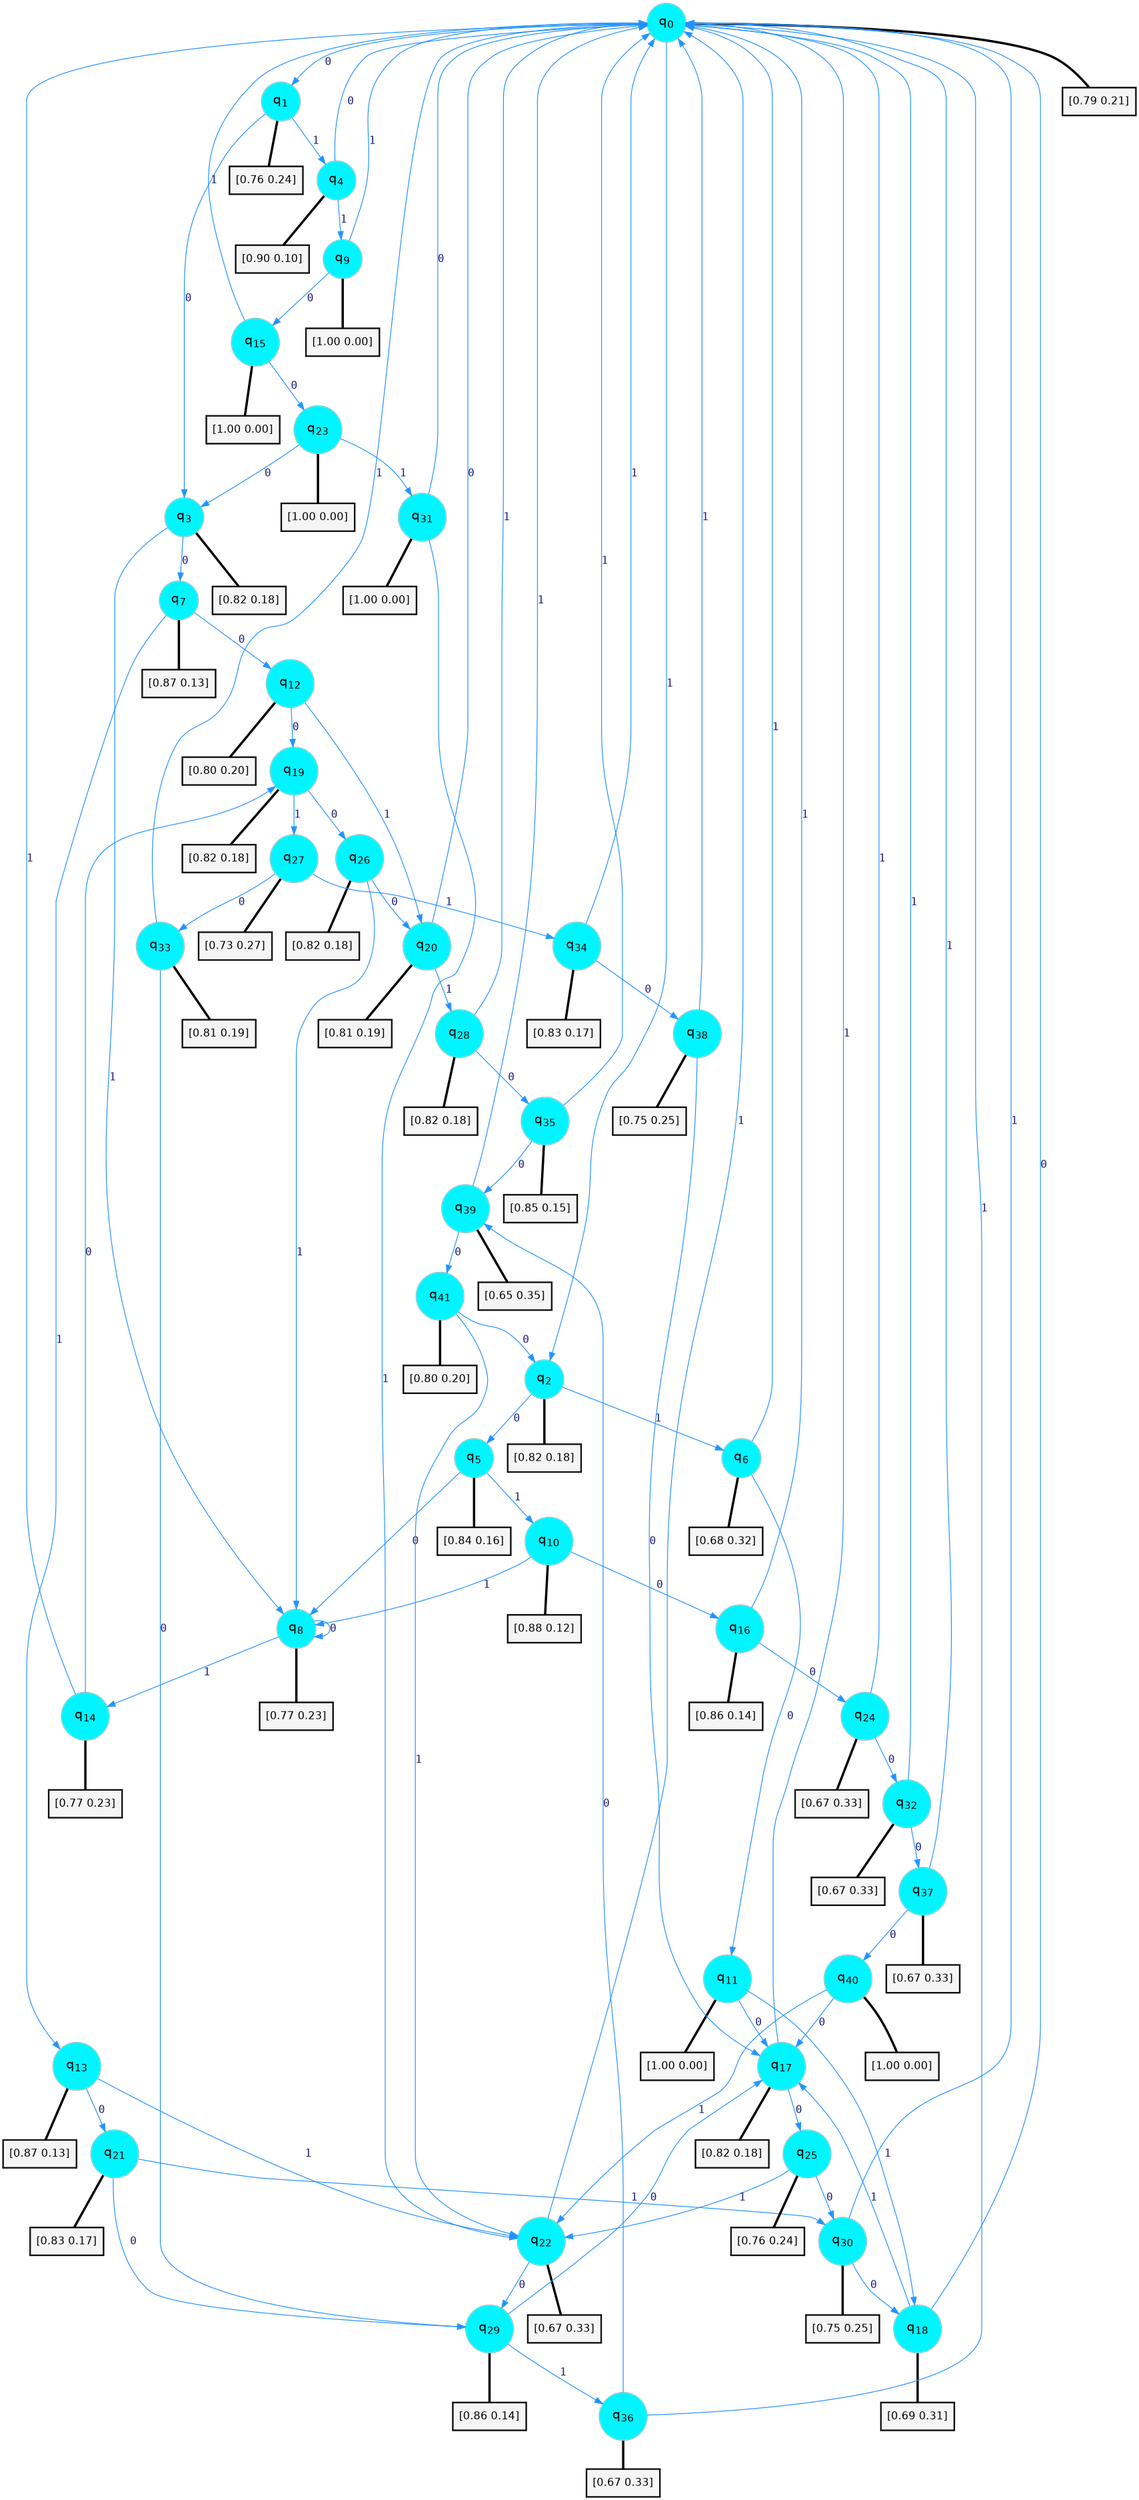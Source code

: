 digraph G {
graph [
bgcolor=transparent, dpi=300, rankdir=TD, size="40,25"];
node [
color=gray, fillcolor=turquoise1, fontcolor=black, fontname=Helvetica, fontsize=16, fontweight=bold, shape=circle, style=filled];
edge [
arrowsize=1, color=dodgerblue1, fontcolor=midnightblue, fontname=courier, fontweight=bold, penwidth=1, style=solid, weight=20];
0[label=<q<SUB>0</SUB>>];
1[label=<q<SUB>1</SUB>>];
2[label=<q<SUB>2</SUB>>];
3[label=<q<SUB>3</SUB>>];
4[label=<q<SUB>4</SUB>>];
5[label=<q<SUB>5</SUB>>];
6[label=<q<SUB>6</SUB>>];
7[label=<q<SUB>7</SUB>>];
8[label=<q<SUB>8</SUB>>];
9[label=<q<SUB>9</SUB>>];
10[label=<q<SUB>10</SUB>>];
11[label=<q<SUB>11</SUB>>];
12[label=<q<SUB>12</SUB>>];
13[label=<q<SUB>13</SUB>>];
14[label=<q<SUB>14</SUB>>];
15[label=<q<SUB>15</SUB>>];
16[label=<q<SUB>16</SUB>>];
17[label=<q<SUB>17</SUB>>];
18[label=<q<SUB>18</SUB>>];
19[label=<q<SUB>19</SUB>>];
20[label=<q<SUB>20</SUB>>];
21[label=<q<SUB>21</SUB>>];
22[label=<q<SUB>22</SUB>>];
23[label=<q<SUB>23</SUB>>];
24[label=<q<SUB>24</SUB>>];
25[label=<q<SUB>25</SUB>>];
26[label=<q<SUB>26</SUB>>];
27[label=<q<SUB>27</SUB>>];
28[label=<q<SUB>28</SUB>>];
29[label=<q<SUB>29</SUB>>];
30[label=<q<SUB>30</SUB>>];
31[label=<q<SUB>31</SUB>>];
32[label=<q<SUB>32</SUB>>];
33[label=<q<SUB>33</SUB>>];
34[label=<q<SUB>34</SUB>>];
35[label=<q<SUB>35</SUB>>];
36[label=<q<SUB>36</SUB>>];
37[label=<q<SUB>37</SUB>>];
38[label=<q<SUB>38</SUB>>];
39[label=<q<SUB>39</SUB>>];
40[label=<q<SUB>40</SUB>>];
41[label=<q<SUB>41</SUB>>];
42[label="[0.79 0.21]", shape=box,fontcolor=black, fontname=Helvetica, fontsize=14, penwidth=2, fillcolor=whitesmoke,color=black];
43[label="[0.76 0.24]", shape=box,fontcolor=black, fontname=Helvetica, fontsize=14, penwidth=2, fillcolor=whitesmoke,color=black];
44[label="[0.82 0.18]", shape=box,fontcolor=black, fontname=Helvetica, fontsize=14, penwidth=2, fillcolor=whitesmoke,color=black];
45[label="[0.82 0.18]", shape=box,fontcolor=black, fontname=Helvetica, fontsize=14, penwidth=2, fillcolor=whitesmoke,color=black];
46[label="[0.90 0.10]", shape=box,fontcolor=black, fontname=Helvetica, fontsize=14, penwidth=2, fillcolor=whitesmoke,color=black];
47[label="[0.84 0.16]", shape=box,fontcolor=black, fontname=Helvetica, fontsize=14, penwidth=2, fillcolor=whitesmoke,color=black];
48[label="[0.68 0.32]", shape=box,fontcolor=black, fontname=Helvetica, fontsize=14, penwidth=2, fillcolor=whitesmoke,color=black];
49[label="[0.87 0.13]", shape=box,fontcolor=black, fontname=Helvetica, fontsize=14, penwidth=2, fillcolor=whitesmoke,color=black];
50[label="[0.77 0.23]", shape=box,fontcolor=black, fontname=Helvetica, fontsize=14, penwidth=2, fillcolor=whitesmoke,color=black];
51[label="[1.00 0.00]", shape=box,fontcolor=black, fontname=Helvetica, fontsize=14, penwidth=2, fillcolor=whitesmoke,color=black];
52[label="[0.88 0.12]", shape=box,fontcolor=black, fontname=Helvetica, fontsize=14, penwidth=2, fillcolor=whitesmoke,color=black];
53[label="[1.00 0.00]", shape=box,fontcolor=black, fontname=Helvetica, fontsize=14, penwidth=2, fillcolor=whitesmoke,color=black];
54[label="[0.80 0.20]", shape=box,fontcolor=black, fontname=Helvetica, fontsize=14, penwidth=2, fillcolor=whitesmoke,color=black];
55[label="[0.87 0.13]", shape=box,fontcolor=black, fontname=Helvetica, fontsize=14, penwidth=2, fillcolor=whitesmoke,color=black];
56[label="[0.77 0.23]", shape=box,fontcolor=black, fontname=Helvetica, fontsize=14, penwidth=2, fillcolor=whitesmoke,color=black];
57[label="[1.00 0.00]", shape=box,fontcolor=black, fontname=Helvetica, fontsize=14, penwidth=2, fillcolor=whitesmoke,color=black];
58[label="[0.86 0.14]", shape=box,fontcolor=black, fontname=Helvetica, fontsize=14, penwidth=2, fillcolor=whitesmoke,color=black];
59[label="[0.82 0.18]", shape=box,fontcolor=black, fontname=Helvetica, fontsize=14, penwidth=2, fillcolor=whitesmoke,color=black];
60[label="[0.69 0.31]", shape=box,fontcolor=black, fontname=Helvetica, fontsize=14, penwidth=2, fillcolor=whitesmoke,color=black];
61[label="[0.82 0.18]", shape=box,fontcolor=black, fontname=Helvetica, fontsize=14, penwidth=2, fillcolor=whitesmoke,color=black];
62[label="[0.81 0.19]", shape=box,fontcolor=black, fontname=Helvetica, fontsize=14, penwidth=2, fillcolor=whitesmoke,color=black];
63[label="[0.83 0.17]", shape=box,fontcolor=black, fontname=Helvetica, fontsize=14, penwidth=2, fillcolor=whitesmoke,color=black];
64[label="[0.67 0.33]", shape=box,fontcolor=black, fontname=Helvetica, fontsize=14, penwidth=2, fillcolor=whitesmoke,color=black];
65[label="[1.00 0.00]", shape=box,fontcolor=black, fontname=Helvetica, fontsize=14, penwidth=2, fillcolor=whitesmoke,color=black];
66[label="[0.67 0.33]", shape=box,fontcolor=black, fontname=Helvetica, fontsize=14, penwidth=2, fillcolor=whitesmoke,color=black];
67[label="[0.76 0.24]", shape=box,fontcolor=black, fontname=Helvetica, fontsize=14, penwidth=2, fillcolor=whitesmoke,color=black];
68[label="[0.82 0.18]", shape=box,fontcolor=black, fontname=Helvetica, fontsize=14, penwidth=2, fillcolor=whitesmoke,color=black];
69[label="[0.73 0.27]", shape=box,fontcolor=black, fontname=Helvetica, fontsize=14, penwidth=2, fillcolor=whitesmoke,color=black];
70[label="[0.82 0.18]", shape=box,fontcolor=black, fontname=Helvetica, fontsize=14, penwidth=2, fillcolor=whitesmoke,color=black];
71[label="[0.86 0.14]", shape=box,fontcolor=black, fontname=Helvetica, fontsize=14, penwidth=2, fillcolor=whitesmoke,color=black];
72[label="[0.75 0.25]", shape=box,fontcolor=black, fontname=Helvetica, fontsize=14, penwidth=2, fillcolor=whitesmoke,color=black];
73[label="[1.00 0.00]", shape=box,fontcolor=black, fontname=Helvetica, fontsize=14, penwidth=2, fillcolor=whitesmoke,color=black];
74[label="[0.67 0.33]", shape=box,fontcolor=black, fontname=Helvetica, fontsize=14, penwidth=2, fillcolor=whitesmoke,color=black];
75[label="[0.81 0.19]", shape=box,fontcolor=black, fontname=Helvetica, fontsize=14, penwidth=2, fillcolor=whitesmoke,color=black];
76[label="[0.83 0.17]", shape=box,fontcolor=black, fontname=Helvetica, fontsize=14, penwidth=2, fillcolor=whitesmoke,color=black];
77[label="[0.85 0.15]", shape=box,fontcolor=black, fontname=Helvetica, fontsize=14, penwidth=2, fillcolor=whitesmoke,color=black];
78[label="[0.67 0.33]", shape=box,fontcolor=black, fontname=Helvetica, fontsize=14, penwidth=2, fillcolor=whitesmoke,color=black];
79[label="[0.67 0.33]", shape=box,fontcolor=black, fontname=Helvetica, fontsize=14, penwidth=2, fillcolor=whitesmoke,color=black];
80[label="[0.75 0.25]", shape=box,fontcolor=black, fontname=Helvetica, fontsize=14, penwidth=2, fillcolor=whitesmoke,color=black];
81[label="[0.65 0.35]", shape=box,fontcolor=black, fontname=Helvetica, fontsize=14, penwidth=2, fillcolor=whitesmoke,color=black];
82[label="[1.00 0.00]", shape=box,fontcolor=black, fontname=Helvetica, fontsize=14, penwidth=2, fillcolor=whitesmoke,color=black];
83[label="[0.80 0.20]", shape=box,fontcolor=black, fontname=Helvetica, fontsize=14, penwidth=2, fillcolor=whitesmoke,color=black];
0->1 [label=0];
0->2 [label=1];
0->42 [arrowhead=none, penwidth=3,color=black];
1->3 [label=0];
1->4 [label=1];
1->43 [arrowhead=none, penwidth=3,color=black];
2->5 [label=0];
2->6 [label=1];
2->44 [arrowhead=none, penwidth=3,color=black];
3->7 [label=0];
3->8 [label=1];
3->45 [arrowhead=none, penwidth=3,color=black];
4->0 [label=0];
4->9 [label=1];
4->46 [arrowhead=none, penwidth=3,color=black];
5->8 [label=0];
5->10 [label=1];
5->47 [arrowhead=none, penwidth=3,color=black];
6->11 [label=0];
6->0 [label=1];
6->48 [arrowhead=none, penwidth=3,color=black];
7->12 [label=0];
7->13 [label=1];
7->49 [arrowhead=none, penwidth=3,color=black];
8->8 [label=0];
8->14 [label=1];
8->50 [arrowhead=none, penwidth=3,color=black];
9->15 [label=0];
9->0 [label=1];
9->51 [arrowhead=none, penwidth=3,color=black];
10->16 [label=0];
10->8 [label=1];
10->52 [arrowhead=none, penwidth=3,color=black];
11->17 [label=0];
11->18 [label=1];
11->53 [arrowhead=none, penwidth=3,color=black];
12->19 [label=0];
12->20 [label=1];
12->54 [arrowhead=none, penwidth=3,color=black];
13->21 [label=0];
13->22 [label=1];
13->55 [arrowhead=none, penwidth=3,color=black];
14->19 [label=0];
14->0 [label=1];
14->56 [arrowhead=none, penwidth=3,color=black];
15->23 [label=0];
15->0 [label=1];
15->57 [arrowhead=none, penwidth=3,color=black];
16->24 [label=0];
16->0 [label=1];
16->58 [arrowhead=none, penwidth=3,color=black];
17->25 [label=0];
17->0 [label=1];
17->59 [arrowhead=none, penwidth=3,color=black];
18->0 [label=0];
18->17 [label=1];
18->60 [arrowhead=none, penwidth=3,color=black];
19->26 [label=0];
19->27 [label=1];
19->61 [arrowhead=none, penwidth=3,color=black];
20->0 [label=0];
20->28 [label=1];
20->62 [arrowhead=none, penwidth=3,color=black];
21->29 [label=0];
21->30 [label=1];
21->63 [arrowhead=none, penwidth=3,color=black];
22->29 [label=0];
22->0 [label=1];
22->64 [arrowhead=none, penwidth=3,color=black];
23->3 [label=0];
23->31 [label=1];
23->65 [arrowhead=none, penwidth=3,color=black];
24->32 [label=0];
24->0 [label=1];
24->66 [arrowhead=none, penwidth=3,color=black];
25->30 [label=0];
25->22 [label=1];
25->67 [arrowhead=none, penwidth=3,color=black];
26->20 [label=0];
26->8 [label=1];
26->68 [arrowhead=none, penwidth=3,color=black];
27->33 [label=0];
27->34 [label=1];
27->69 [arrowhead=none, penwidth=3,color=black];
28->35 [label=0];
28->0 [label=1];
28->70 [arrowhead=none, penwidth=3,color=black];
29->17 [label=0];
29->36 [label=1];
29->71 [arrowhead=none, penwidth=3,color=black];
30->18 [label=0];
30->0 [label=1];
30->72 [arrowhead=none, penwidth=3,color=black];
31->0 [label=0];
31->22 [label=1];
31->73 [arrowhead=none, penwidth=3,color=black];
32->37 [label=0];
32->0 [label=1];
32->74 [arrowhead=none, penwidth=3,color=black];
33->29 [label=0];
33->0 [label=1];
33->75 [arrowhead=none, penwidth=3,color=black];
34->38 [label=0];
34->0 [label=1];
34->76 [arrowhead=none, penwidth=3,color=black];
35->39 [label=0];
35->0 [label=1];
35->77 [arrowhead=none, penwidth=3,color=black];
36->39 [label=0];
36->0 [label=1];
36->78 [arrowhead=none, penwidth=3,color=black];
37->40 [label=0];
37->0 [label=1];
37->79 [arrowhead=none, penwidth=3,color=black];
38->17 [label=0];
38->0 [label=1];
38->80 [arrowhead=none, penwidth=3,color=black];
39->41 [label=0];
39->0 [label=1];
39->81 [arrowhead=none, penwidth=3,color=black];
40->17 [label=0];
40->22 [label=1];
40->82 [arrowhead=none, penwidth=3,color=black];
41->2 [label=0];
41->22 [label=1];
41->83 [arrowhead=none, penwidth=3,color=black];
}
